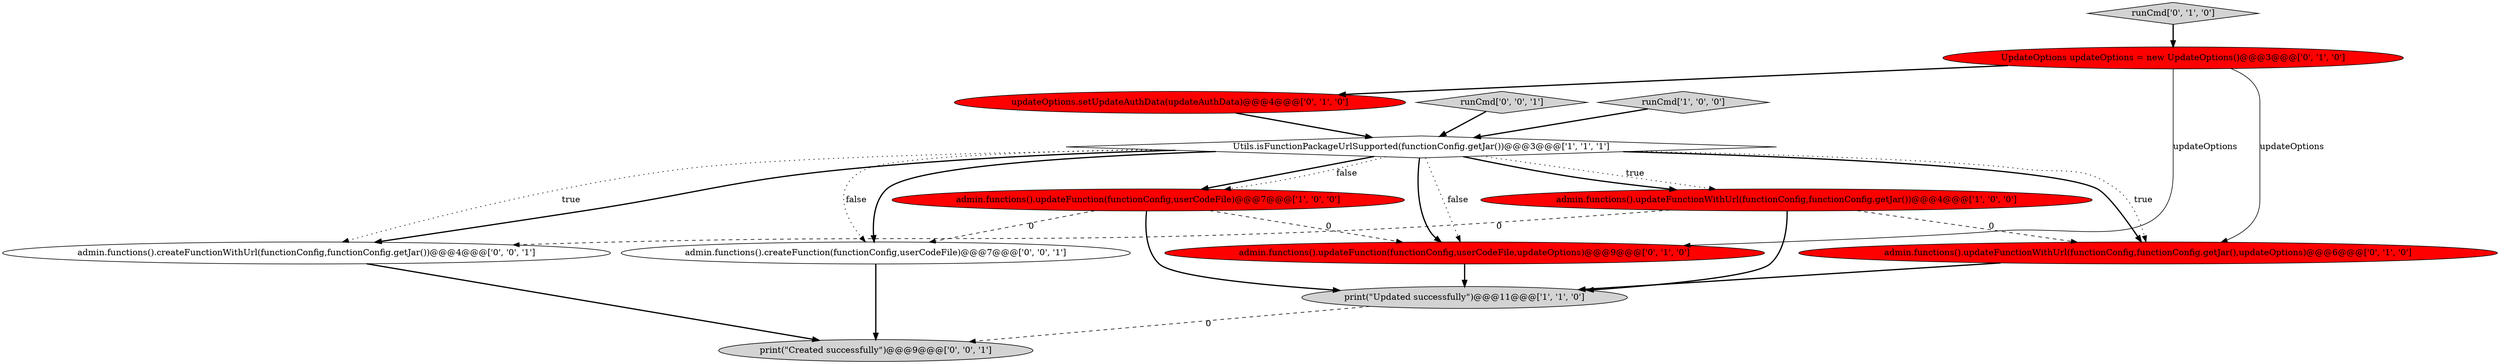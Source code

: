 digraph {
4 [style = filled, label = "admin.functions().updateFunction(functionConfig,userCodeFile)@@@7@@@['1', '0', '0']", fillcolor = red, shape = ellipse image = "AAA1AAABBB1BBB"];
0 [style = filled, label = "print(\"Updated successfully\")@@@11@@@['1', '1', '0']", fillcolor = lightgray, shape = ellipse image = "AAA0AAABBB1BBB"];
3 [style = filled, label = "admin.functions().updateFunctionWithUrl(functionConfig,functionConfig.getJar())@@@4@@@['1', '0', '0']", fillcolor = red, shape = ellipse image = "AAA1AAABBB1BBB"];
10 [style = filled, label = "admin.functions().createFunctionWithUrl(functionConfig,functionConfig.getJar())@@@4@@@['0', '0', '1']", fillcolor = white, shape = ellipse image = "AAA0AAABBB3BBB"];
11 [style = filled, label = "admin.functions().createFunction(functionConfig,userCodeFile)@@@7@@@['0', '0', '1']", fillcolor = white, shape = ellipse image = "AAA0AAABBB3BBB"];
9 [style = filled, label = "runCmd['0', '1', '0']", fillcolor = lightgray, shape = diamond image = "AAA0AAABBB2BBB"];
2 [style = filled, label = "Utils.isFunctionPackageUrlSupported(functionConfig.getJar())@@@3@@@['1', '1', '1']", fillcolor = white, shape = diamond image = "AAA0AAABBB1BBB"];
12 [style = filled, label = "runCmd['0', '0', '1']", fillcolor = lightgray, shape = diamond image = "AAA0AAABBB3BBB"];
1 [style = filled, label = "runCmd['1', '0', '0']", fillcolor = lightgray, shape = diamond image = "AAA0AAABBB1BBB"];
5 [style = filled, label = "admin.functions().updateFunction(functionConfig,userCodeFile,updateOptions)@@@9@@@['0', '1', '0']", fillcolor = red, shape = ellipse image = "AAA1AAABBB2BBB"];
13 [style = filled, label = "print(\"Created successfully\")@@@9@@@['0', '0', '1']", fillcolor = lightgray, shape = ellipse image = "AAA0AAABBB3BBB"];
6 [style = filled, label = "admin.functions().updateFunctionWithUrl(functionConfig,functionConfig.getJar(),updateOptions)@@@6@@@['0', '1', '0']", fillcolor = red, shape = ellipse image = "AAA1AAABBB2BBB"];
8 [style = filled, label = "updateOptions.setUpdateAuthData(updateAuthData)@@@4@@@['0', '1', '0']", fillcolor = red, shape = ellipse image = "AAA1AAABBB2BBB"];
7 [style = filled, label = "UpdateOptions updateOptions = new UpdateOptions()@@@3@@@['0', '1', '0']", fillcolor = red, shape = ellipse image = "AAA1AAABBB2BBB"];
2->3 [style = dotted, label="true"];
2->10 [style = dotted, label="true"];
3->6 [style = dashed, label="0"];
7->5 [style = solid, label="updateOptions"];
2->6 [style = bold, label=""];
2->3 [style = bold, label=""];
6->0 [style = bold, label=""];
7->6 [style = solid, label="updateOptions"];
9->7 [style = bold, label=""];
7->8 [style = bold, label=""];
2->10 [style = bold, label=""];
2->4 [style = bold, label=""];
3->0 [style = bold, label=""];
4->0 [style = bold, label=""];
12->2 [style = bold, label=""];
10->13 [style = bold, label=""];
8->2 [style = bold, label=""];
5->0 [style = bold, label=""];
2->6 [style = dotted, label="true"];
2->5 [style = dotted, label="false"];
11->13 [style = bold, label=""];
0->13 [style = dashed, label="0"];
4->5 [style = dashed, label="0"];
1->2 [style = bold, label=""];
2->4 [style = dotted, label="false"];
3->10 [style = dashed, label="0"];
2->11 [style = dotted, label="false"];
4->11 [style = dashed, label="0"];
2->11 [style = bold, label=""];
2->5 [style = bold, label=""];
}
